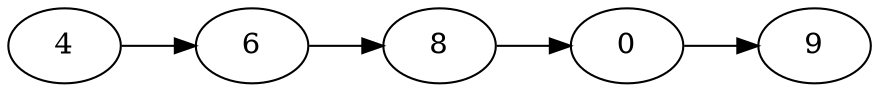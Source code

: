 digraph ListaSimple {
rankdir="LR"

1[label="4"];

2[label="6"];
1 -> 2;

3[label="8"];
2 -> 3;

4[label="0"];
3 -> 4;

5[label="9"];
4 -> 5;
}
